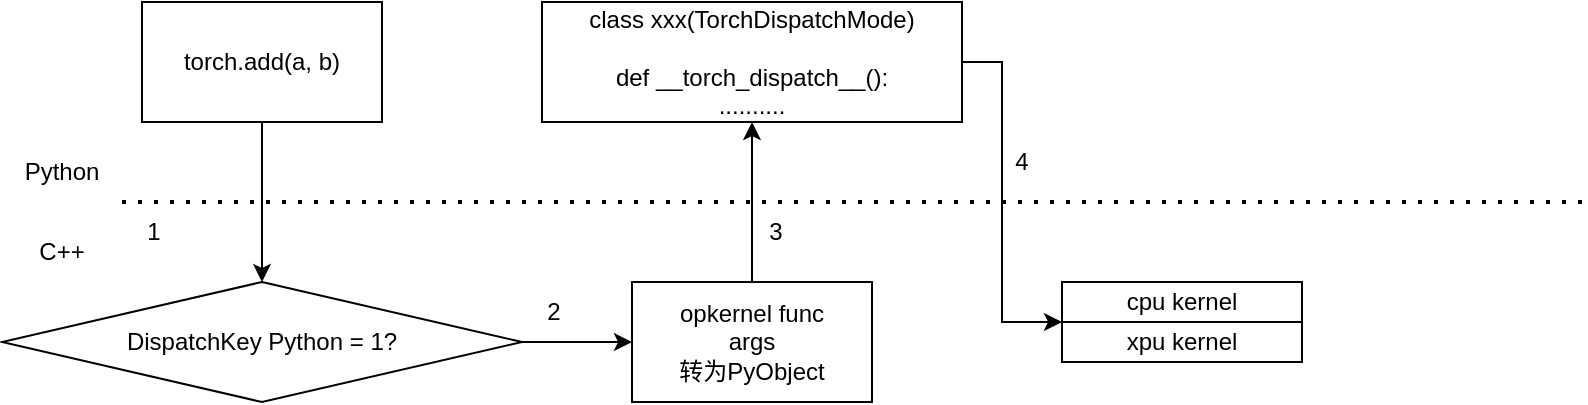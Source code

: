 <mxfile version="21.3.5" type="github">
  <diagram name="第 1 页" id="si5tOaVGu7U_KrCoZ2yR">
    <mxGraphModel dx="1050" dy="521" grid="0" gridSize="10" guides="1" tooltips="1" connect="1" arrows="1" fold="1" page="1" pageScale="1" pageWidth="827" pageHeight="1169" math="0" shadow="0">
      <root>
        <mxCell id="0" />
        <mxCell id="1" parent="0" />
        <mxCell id="AtCL6Hfeg8npzJrU5NYe-10" style="edgeStyle=orthogonalEdgeStyle;rounded=0;orthogonalLoop=1;jettySize=auto;html=1;entryX=0.5;entryY=0;entryDx=0;entryDy=0;" edge="1" parent="1" source="AtCL6Hfeg8npzJrU5NYe-1" target="AtCL6Hfeg8npzJrU5NYe-7">
          <mxGeometry relative="1" as="geometry" />
        </mxCell>
        <mxCell id="AtCL6Hfeg8npzJrU5NYe-1" value="torch.add(a, b)" style="rounded=0;whiteSpace=wrap;html=1;" vertex="1" parent="1">
          <mxGeometry x="90" y="140" width="120" height="60" as="geometry" />
        </mxCell>
        <mxCell id="AtCL6Hfeg8npzJrU5NYe-2" value="" style="endArrow=none;dashed=1;html=1;dashPattern=1 3;strokeWidth=2;rounded=0;" edge="1" parent="1">
          <mxGeometry width="50" height="50" relative="1" as="geometry">
            <mxPoint x="80" y="240" as="sourcePoint" />
            <mxPoint x="810" y="240" as="targetPoint" />
          </mxGeometry>
        </mxCell>
        <mxCell id="AtCL6Hfeg8npzJrU5NYe-4" value="C++" style="text;html=1;strokeColor=none;fillColor=none;align=center;verticalAlign=middle;whiteSpace=wrap;rounded=0;" vertex="1" parent="1">
          <mxGeometry x="20" y="250" width="60" height="30" as="geometry" />
        </mxCell>
        <mxCell id="AtCL6Hfeg8npzJrU5NYe-5" value="Python" style="text;html=1;strokeColor=none;fillColor=none;align=center;verticalAlign=middle;whiteSpace=wrap;rounded=0;" vertex="1" parent="1">
          <mxGeometry x="20" y="210" width="60" height="30" as="geometry" />
        </mxCell>
        <mxCell id="AtCL6Hfeg8npzJrU5NYe-11" style="edgeStyle=orthogonalEdgeStyle;rounded=0;orthogonalLoop=1;jettySize=auto;html=1;entryX=0;entryY=0.5;entryDx=0;entryDy=0;" edge="1" parent="1" source="AtCL6Hfeg8npzJrU5NYe-7" target="AtCL6Hfeg8npzJrU5NYe-8">
          <mxGeometry relative="1" as="geometry" />
        </mxCell>
        <mxCell id="AtCL6Hfeg8npzJrU5NYe-7" value="DispatchKey Python = 1?" style="rhombus;whiteSpace=wrap;html=1;" vertex="1" parent="1">
          <mxGeometry x="20" y="280" width="260" height="60" as="geometry" />
        </mxCell>
        <mxCell id="AtCL6Hfeg8npzJrU5NYe-12" style="edgeStyle=orthogonalEdgeStyle;rounded=0;orthogonalLoop=1;jettySize=auto;html=1;entryX=0.5;entryY=1;entryDx=0;entryDy=0;" edge="1" parent="1" source="AtCL6Hfeg8npzJrU5NYe-8" target="AtCL6Hfeg8npzJrU5NYe-9">
          <mxGeometry relative="1" as="geometry" />
        </mxCell>
        <mxCell id="AtCL6Hfeg8npzJrU5NYe-8" value="opkernel func&lt;br&gt;args&lt;br&gt;转为PyObject" style="rounded=0;whiteSpace=wrap;html=1;" vertex="1" parent="1">
          <mxGeometry x="335" y="280" width="120" height="60" as="geometry" />
        </mxCell>
        <mxCell id="AtCL6Hfeg8npzJrU5NYe-14" style="edgeStyle=orthogonalEdgeStyle;rounded=0;orthogonalLoop=1;jettySize=auto;html=1;" edge="1" parent="1" source="AtCL6Hfeg8npzJrU5NYe-9" target="AtCL6Hfeg8npzJrU5NYe-13">
          <mxGeometry relative="1" as="geometry">
            <Array as="points">
              <mxPoint x="520" y="170" />
              <mxPoint x="520" y="300" />
            </Array>
          </mxGeometry>
        </mxCell>
        <mxCell id="AtCL6Hfeg8npzJrU5NYe-9" value="class xxx(TorchDispatchMode)&lt;br&gt;&lt;br&gt;def __torch_dispatch__():&lt;br&gt;.........." style="rounded=0;whiteSpace=wrap;html=1;" vertex="1" parent="1">
          <mxGeometry x="290" y="140" width="210" height="60" as="geometry" />
        </mxCell>
        <mxCell id="AtCL6Hfeg8npzJrU5NYe-13" value="cpu kernel" style="rounded=0;whiteSpace=wrap;html=1;" vertex="1" parent="1">
          <mxGeometry x="550" y="280" width="120" height="20" as="geometry" />
        </mxCell>
        <mxCell id="AtCL6Hfeg8npzJrU5NYe-15" value="xpu kernel" style="rounded=0;whiteSpace=wrap;html=1;" vertex="1" parent="1">
          <mxGeometry x="550" y="300" width="120" height="20" as="geometry" />
        </mxCell>
        <mxCell id="AtCL6Hfeg8npzJrU5NYe-17" value="1" style="text;html=1;strokeColor=none;fillColor=none;align=center;verticalAlign=middle;whiteSpace=wrap;rounded=0;" vertex="1" parent="1">
          <mxGeometry x="83" y="240" width="26" height="30" as="geometry" />
        </mxCell>
        <mxCell id="AtCL6Hfeg8npzJrU5NYe-19" value="2" style="text;html=1;strokeColor=none;fillColor=none;align=center;verticalAlign=middle;whiteSpace=wrap;rounded=0;" vertex="1" parent="1">
          <mxGeometry x="283" y="280" width="26" height="30" as="geometry" />
        </mxCell>
        <mxCell id="AtCL6Hfeg8npzJrU5NYe-20" value="3" style="text;html=1;strokeColor=none;fillColor=none;align=center;verticalAlign=middle;whiteSpace=wrap;rounded=0;" vertex="1" parent="1">
          <mxGeometry x="394" y="240" width="26" height="30" as="geometry" />
        </mxCell>
        <mxCell id="AtCL6Hfeg8npzJrU5NYe-21" value="4" style="text;html=1;strokeColor=none;fillColor=none;align=center;verticalAlign=middle;whiteSpace=wrap;rounded=0;" vertex="1" parent="1">
          <mxGeometry x="517" y="205" width="26" height="30" as="geometry" />
        </mxCell>
      </root>
    </mxGraphModel>
  </diagram>
</mxfile>
